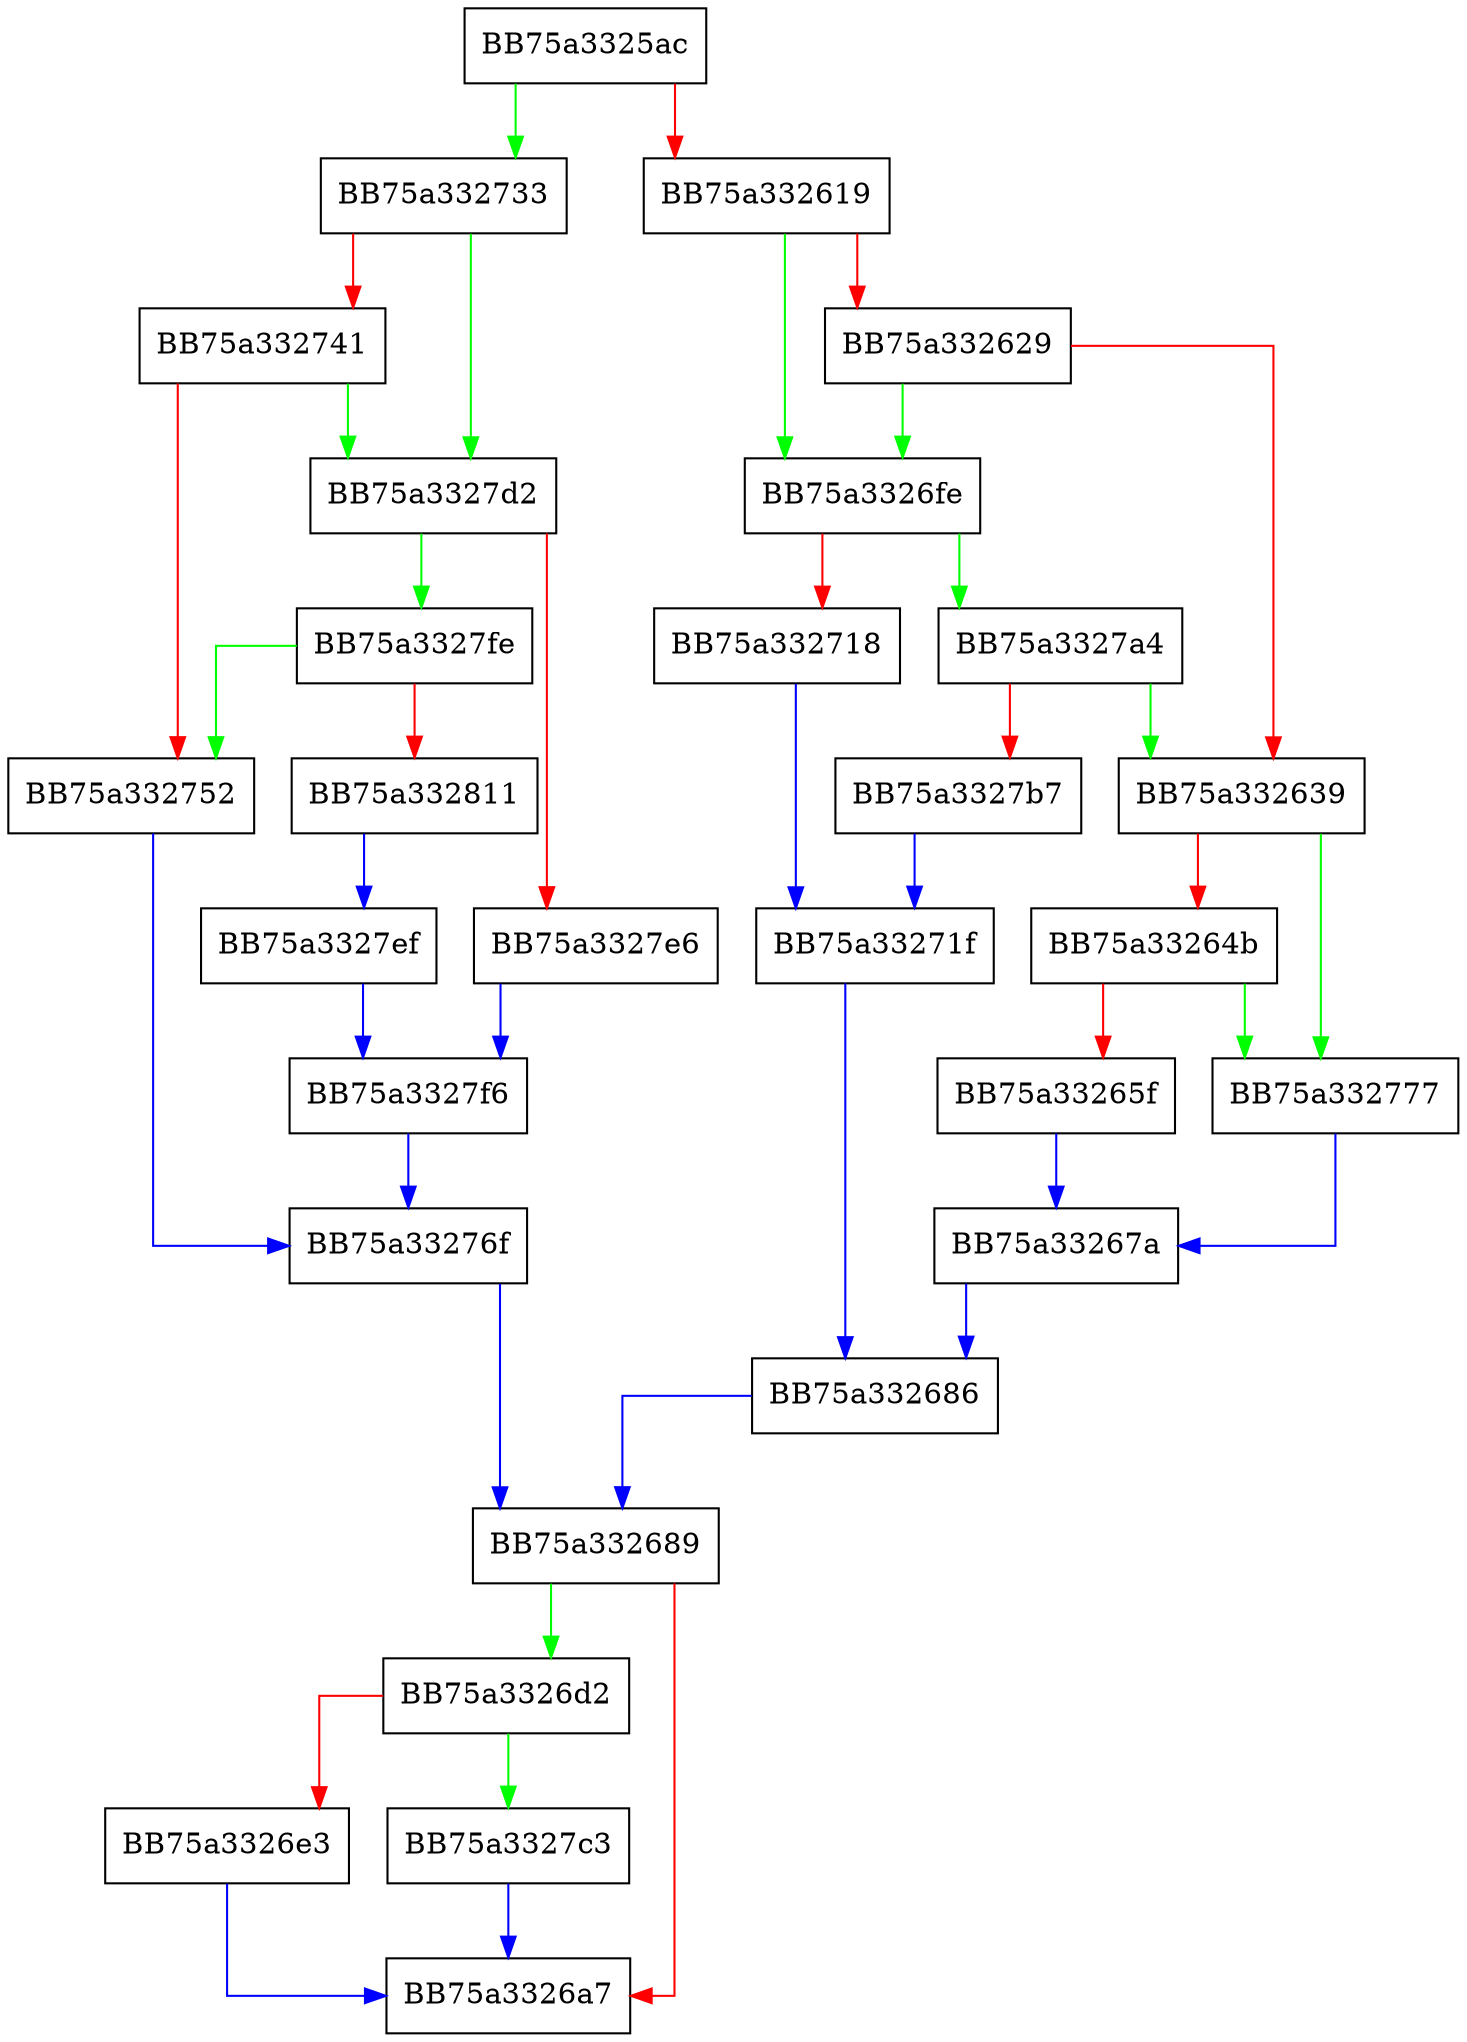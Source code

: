 digraph alu_imm {
  node [shape="box"];
  graph [splines=ortho];
  BB75a3325ac -> BB75a332733 [color="green"];
  BB75a3325ac -> BB75a332619 [color="red"];
  BB75a332619 -> BB75a3326fe [color="green"];
  BB75a332619 -> BB75a332629 [color="red"];
  BB75a332629 -> BB75a3326fe [color="green"];
  BB75a332629 -> BB75a332639 [color="red"];
  BB75a332639 -> BB75a332777 [color="green"];
  BB75a332639 -> BB75a33264b [color="red"];
  BB75a33264b -> BB75a332777 [color="green"];
  BB75a33264b -> BB75a33265f [color="red"];
  BB75a33265f -> BB75a33267a [color="blue"];
  BB75a33267a -> BB75a332686 [color="blue"];
  BB75a332686 -> BB75a332689 [color="blue"];
  BB75a332689 -> BB75a3326d2 [color="green"];
  BB75a332689 -> BB75a3326a7 [color="red"];
  BB75a3326d2 -> BB75a3327c3 [color="green"];
  BB75a3326d2 -> BB75a3326e3 [color="red"];
  BB75a3326e3 -> BB75a3326a7 [color="blue"];
  BB75a3326fe -> BB75a3327a4 [color="green"];
  BB75a3326fe -> BB75a332718 [color="red"];
  BB75a332718 -> BB75a33271f [color="blue"];
  BB75a33271f -> BB75a332686 [color="blue"];
  BB75a332733 -> BB75a3327d2 [color="green"];
  BB75a332733 -> BB75a332741 [color="red"];
  BB75a332741 -> BB75a3327d2 [color="green"];
  BB75a332741 -> BB75a332752 [color="red"];
  BB75a332752 -> BB75a33276f [color="blue"];
  BB75a33276f -> BB75a332689 [color="blue"];
  BB75a332777 -> BB75a33267a [color="blue"];
  BB75a3327a4 -> BB75a332639 [color="green"];
  BB75a3327a4 -> BB75a3327b7 [color="red"];
  BB75a3327b7 -> BB75a33271f [color="blue"];
  BB75a3327c3 -> BB75a3326a7 [color="blue"];
  BB75a3327d2 -> BB75a3327fe [color="green"];
  BB75a3327d2 -> BB75a3327e6 [color="red"];
  BB75a3327e6 -> BB75a3327f6 [color="blue"];
  BB75a3327ef -> BB75a3327f6 [color="blue"];
  BB75a3327f6 -> BB75a33276f [color="blue"];
  BB75a3327fe -> BB75a332752 [color="green"];
  BB75a3327fe -> BB75a332811 [color="red"];
  BB75a332811 -> BB75a3327ef [color="blue"];
}